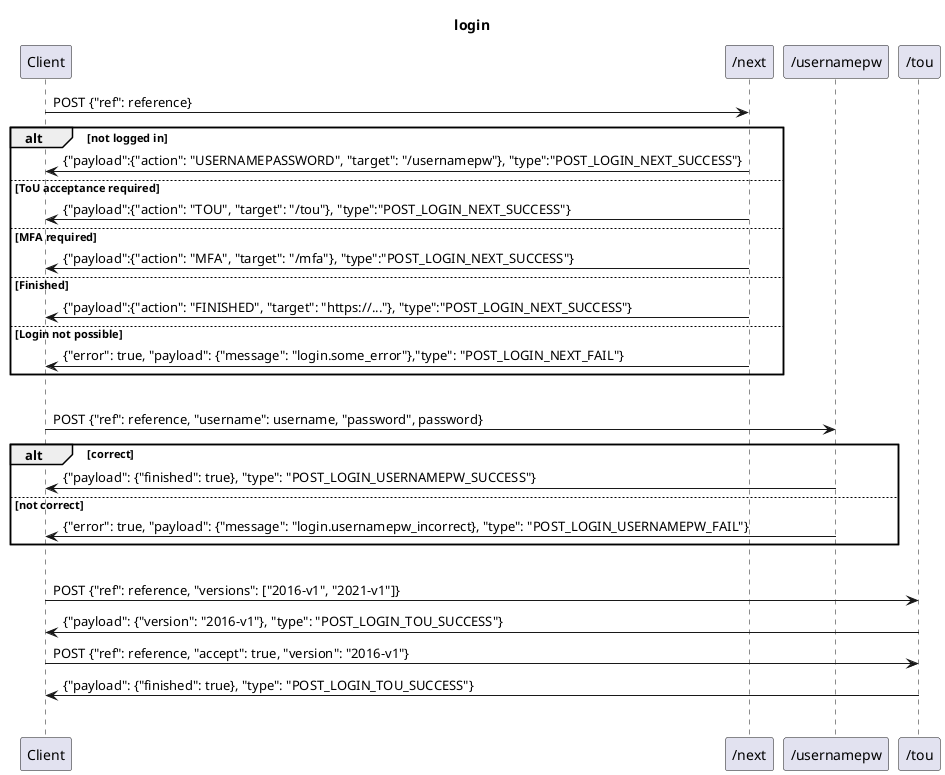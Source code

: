 @startuml
title login

Client->"/next": POST {"ref": reference}
alt not logged in
    "/next"->Client: {"payload":{"action": "USERNAMEPASSWORD", "target": "/usernamepw"}, "type":"POST_LOGIN_NEXT_SUCCESS"}
else ToU acceptance required
    "/next"->Client: {"payload":{"action": "TOU", "target": "/tou"}, "type":"POST_LOGIN_NEXT_SUCCESS"}
else MFA required
    "/next"->Client: {"payload":{"action": "MFA", "target": "/mfa"}, "type":"POST_LOGIN_NEXT_SUCCESS"}
else Finished
    "/next"->Client: {"payload":{"action": "FINISHED", "target": "https://..."}, "type":"POST_LOGIN_NEXT_SUCCESS"}
else Login not possible
    "/next"->Client: {"error": true, "payload": {"message": "login.some_error"},"type": "POST_LOGIN_NEXT_FAIL"}
end
|||

Client->"/usernamepw": POST {"ref": reference, "username": username, "password", password}
alt correct
    "/usernamepw"->Client: {"payload": {"finished": true}, "type": "POST_LOGIN_USERNAMEPW_SUCCESS"}
else not correct
    "/usernamepw"->Client: {"error": true, "payload": {"message": "login.usernamepw_incorrect}, "type": "POST_LOGIN_USERNAMEPW_FAIL"}
end
|||

Client->"/tou": POST {"ref": reference, "versions": ["2016-v1", "2021-v1"]}
"/tou"->Client: {"payload": {"version": "2016-v1"}, "type": "POST_LOGIN_TOU_SUCCESS"}


Client->"/tou": POST {"ref": reference, "accept": true, "version": "2016-v1"}
"/tou"->Client: {"payload": {"finished": true}, "type": "POST_LOGIN_TOU_SUCCESS"}
|||

@enduml

